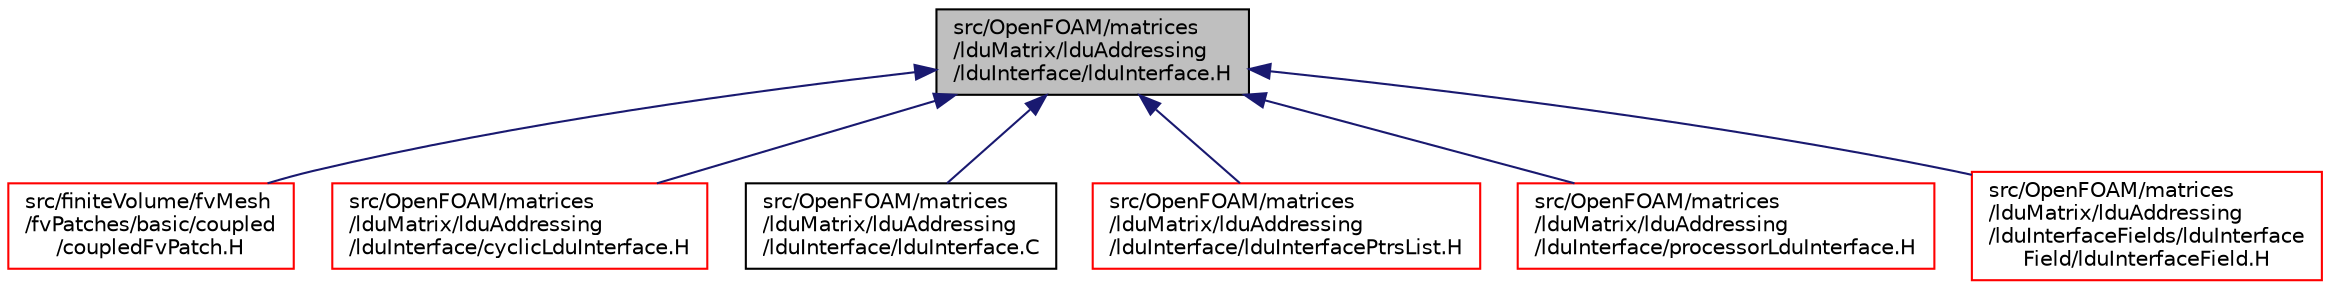 digraph "src/OpenFOAM/matrices/lduMatrix/lduAddressing/lduInterface/lduInterface.H"
{
  bgcolor="transparent";
  edge [fontname="Helvetica",fontsize="10",labelfontname="Helvetica",labelfontsize="10"];
  node [fontname="Helvetica",fontsize="10",shape=record];
  Node97 [label="src/OpenFOAM/matrices\l/lduMatrix/lduAddressing\l/lduInterface/lduInterface.H",height=0.2,width=0.4,color="black", fillcolor="grey75", style="filled", fontcolor="black"];
  Node97 -> Node98 [dir="back",color="midnightblue",fontsize="10",style="solid",fontname="Helvetica"];
  Node98 [label="src/finiteVolume/fvMesh\l/fvPatches/basic/coupled\l/coupledFvPatch.H",height=0.2,width=0.4,color="red",URL="$a03752.html"];
  Node97 -> Node230 [dir="back",color="midnightblue",fontsize="10",style="solid",fontname="Helvetica"];
  Node230 [label="src/OpenFOAM/matrices\l/lduMatrix/lduAddressing\l/lduInterface/cyclicLduInterface.H",height=0.2,width=0.4,color="red",URL="$a11261.html"];
  Node97 -> Node238 [dir="back",color="midnightblue",fontsize="10",style="solid",fontname="Helvetica"];
  Node238 [label="src/OpenFOAM/matrices\l/lduMatrix/lduAddressing\l/lduInterface/lduInterface.C",height=0.2,width=0.4,color="black",URL="$a11264.html"];
  Node97 -> Node239 [dir="back",color="midnightblue",fontsize="10",style="solid",fontname="Helvetica"];
  Node239 [label="src/OpenFOAM/matrices\l/lduMatrix/lduAddressing\l/lduInterface/lduInterfacePtrsList.H",height=0.2,width=0.4,color="red",URL="$a11270.html"];
  Node97 -> Node2171 [dir="back",color="midnightblue",fontsize="10",style="solid",fontname="Helvetica"];
  Node2171 [label="src/OpenFOAM/matrices\l/lduMatrix/lduAddressing\l/lduInterface/processorLduInterface.H",height=0.2,width=0.4,color="red",URL="$a11276.html"];
  Node97 -> Node2174 [dir="back",color="midnightblue",fontsize="10",style="solid",fontname="Helvetica"];
  Node2174 [label="src/OpenFOAM/matrices\l/lduMatrix/lduAddressing\l/lduInterfaceFields/lduInterface\lField/lduInterfaceField.H",height=0.2,width=0.4,color="red",URL="$a11291.html"];
}
